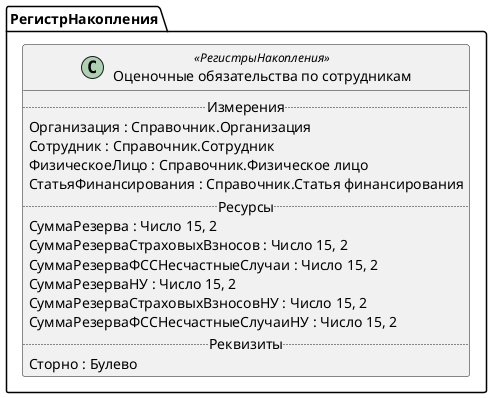 ﻿@startuml ОценочныеОбязательстваПоСотрудникам
'!include templates.wsd
'..\include templates.wsd
class РегистрНакопления.ОценочныеОбязательстваПоСотрудникам as "Оценочные обязательства по сотрудникам" <<РегистрыНакопления>>
{
..Измерения..
Организация : Справочник.Организация
Сотрудник : Справочник.Сотрудник
ФизическоеЛицо : Справочник.Физическое лицо
СтатьяФинансирования : Справочник.Статья финансирования
..Ресурсы..
СуммаРезерва : Число 15, 2
СуммаРезерваСтраховыхВзносов : Число 15, 2
СуммаРезерваФССНесчастныеСлучаи : Число 15, 2
СуммаРезерваНУ : Число 15, 2
СуммаРезерваСтраховыхВзносовНУ : Число 15, 2
СуммаРезерваФССНесчастныеСлучаиНУ : Число 15, 2
..Реквизиты..
Сторно : Булево
}
@enduml
